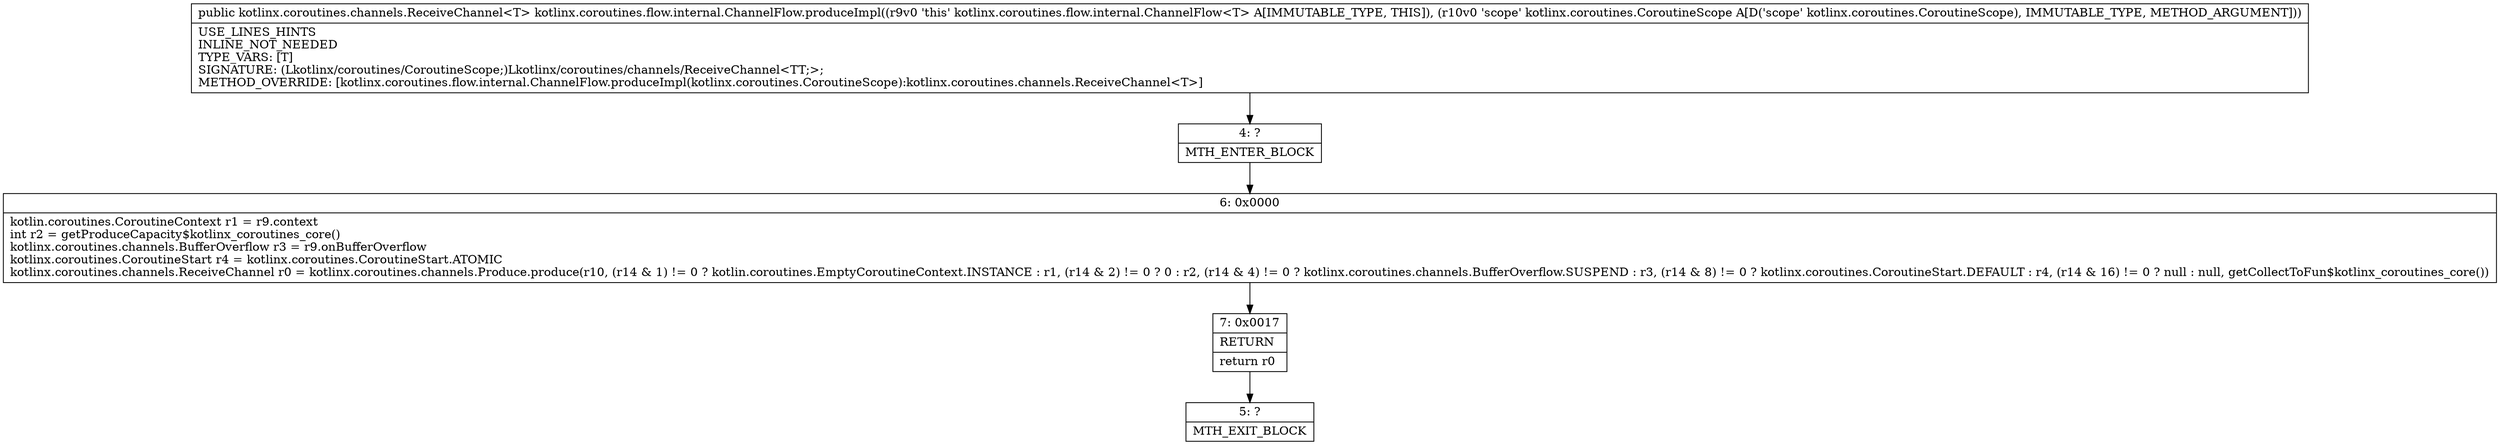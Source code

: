 digraph "CFG forkotlinx.coroutines.flow.internal.ChannelFlow.produceImpl(Lkotlinx\/coroutines\/CoroutineScope;)Lkotlinx\/coroutines\/channels\/ReceiveChannel;" {
Node_4 [shape=record,label="{4\:\ ?|MTH_ENTER_BLOCK\l}"];
Node_6 [shape=record,label="{6\:\ 0x0000|kotlin.coroutines.CoroutineContext r1 = r9.context\lint r2 = getProduceCapacity$kotlinx_coroutines_core()\lkotlinx.coroutines.channels.BufferOverflow r3 = r9.onBufferOverflow\lkotlinx.coroutines.CoroutineStart r4 = kotlinx.coroutines.CoroutineStart.ATOMIC\lkotlinx.coroutines.channels.ReceiveChannel r0 = kotlinx.coroutines.channels.Produce.produce(r10, (r14 & 1) != 0 ? kotlin.coroutines.EmptyCoroutineContext.INSTANCE : r1, (r14 & 2) != 0 ? 0 : r2, (r14 & 4) != 0 ? kotlinx.coroutines.channels.BufferOverflow.SUSPEND : r3, (r14 & 8) != 0 ? kotlinx.coroutines.CoroutineStart.DEFAULT : r4, (r14 & 16) != 0 ? null : null, getCollectToFun$kotlinx_coroutines_core())\l}"];
Node_7 [shape=record,label="{7\:\ 0x0017|RETURN\l|return r0\l}"];
Node_5 [shape=record,label="{5\:\ ?|MTH_EXIT_BLOCK\l}"];
MethodNode[shape=record,label="{public kotlinx.coroutines.channels.ReceiveChannel\<T\> kotlinx.coroutines.flow.internal.ChannelFlow.produceImpl((r9v0 'this' kotlinx.coroutines.flow.internal.ChannelFlow\<T\> A[IMMUTABLE_TYPE, THIS]), (r10v0 'scope' kotlinx.coroutines.CoroutineScope A[D('scope' kotlinx.coroutines.CoroutineScope), IMMUTABLE_TYPE, METHOD_ARGUMENT]))  | USE_LINES_HINTS\lINLINE_NOT_NEEDED\lTYPE_VARS: [T]\lSIGNATURE: (Lkotlinx\/coroutines\/CoroutineScope;)Lkotlinx\/coroutines\/channels\/ReceiveChannel\<TT;\>;\lMETHOD_OVERRIDE: [kotlinx.coroutines.flow.internal.ChannelFlow.produceImpl(kotlinx.coroutines.CoroutineScope):kotlinx.coroutines.channels.ReceiveChannel\<T\>]\l}"];
MethodNode -> Node_4;Node_4 -> Node_6;
Node_6 -> Node_7;
Node_7 -> Node_5;
}

